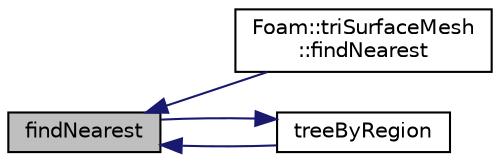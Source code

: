 digraph "findNearest"
{
  bgcolor="transparent";
  edge [fontname="Helvetica",fontsize="10",labelfontname="Helvetica",labelfontsize="10"];
  node [fontname="Helvetica",fontsize="10",shape=record];
  rankdir="LR";
  Node1 [label="findNearest",height=0.2,width=0.4,color="black", fillcolor="grey75", style="filled", fontcolor="black"];
  Node1 -> Node2 [dir="back",color="midnightblue",fontsize="10",style="solid",fontname="Helvetica"];
  Node2 [label="Foam::triSurfaceMesh\l::findNearest",height=0.2,width=0.4,color="black",URL="$a02762.html#a821a7ea0d683d749a0d3392f24dad928",tooltip="Find the nearest locations for the supplied points to a. "];
  Node1 -> Node3 [dir="back",color="midnightblue",fontsize="10",style="solid",fontname="Helvetica"];
  Node3 [label="treeByRegion",height=0.2,width=0.4,color="black",URL="$a02766.html#ac02de27ce5f8e8275ab114f72875c760",tooltip="Demand driven construction of octree for each region. "];
  Node3 -> Node1 [dir="back",color="midnightblue",fontsize="10",style="solid",fontname="Helvetica"];
}
